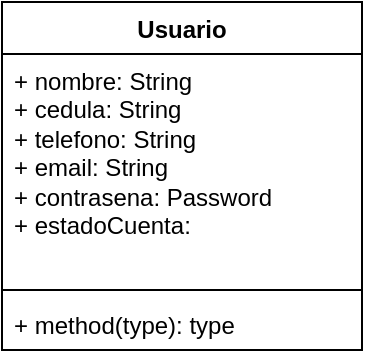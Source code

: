 <mxfile version="26.2.13">
  <diagram name="Página-1" id="UlvU2HE5NF8ueKRIxwhl">
    <mxGraphModel dx="1283" dy="663" grid="1" gridSize="10" guides="1" tooltips="1" connect="1" arrows="1" fold="1" page="1" pageScale="1" pageWidth="827" pageHeight="1169" math="0" shadow="0">
      <root>
        <mxCell id="0" />
        <mxCell id="1" parent="0" />
        <mxCell id="V0KUajpfroAsPHq7mNZ4-1" value="Usuario" style="swimlane;fontStyle=1;align=center;verticalAlign=top;childLayout=stackLayout;horizontal=1;startSize=26;horizontalStack=0;resizeParent=1;resizeParentMax=0;resizeLast=0;collapsible=1;marginBottom=0;whiteSpace=wrap;html=1;" vertex="1" parent="1">
          <mxGeometry x="280" y="70" width="180" height="174" as="geometry" />
        </mxCell>
        <mxCell id="V0KUajpfroAsPHq7mNZ4-2" value="+ nombre: String&lt;div&gt;+ cedula: String&lt;/div&gt;&lt;div&gt;+ telefono: String&lt;/div&gt;&lt;div&gt;+ email: String&lt;/div&gt;&lt;div&gt;+ contrasena: Password&lt;/div&gt;&lt;div&gt;+ estadoCuenta:&amp;nbsp;&lt;/div&gt;" style="text;strokeColor=none;fillColor=none;align=left;verticalAlign=top;spacingLeft=4;spacingRight=4;overflow=hidden;rotatable=0;points=[[0,0.5],[1,0.5]];portConstraint=eastwest;whiteSpace=wrap;html=1;" vertex="1" parent="V0KUajpfroAsPHq7mNZ4-1">
          <mxGeometry y="26" width="180" height="114" as="geometry" />
        </mxCell>
        <mxCell id="V0KUajpfroAsPHq7mNZ4-3" value="" style="line;strokeWidth=1;fillColor=none;align=left;verticalAlign=middle;spacingTop=-1;spacingLeft=3;spacingRight=3;rotatable=0;labelPosition=right;points=[];portConstraint=eastwest;strokeColor=inherit;" vertex="1" parent="V0KUajpfroAsPHq7mNZ4-1">
          <mxGeometry y="140" width="180" height="8" as="geometry" />
        </mxCell>
        <mxCell id="V0KUajpfroAsPHq7mNZ4-4" value="+ method(type): type" style="text;strokeColor=none;fillColor=none;align=left;verticalAlign=top;spacingLeft=4;spacingRight=4;overflow=hidden;rotatable=0;points=[[0,0.5],[1,0.5]];portConstraint=eastwest;whiteSpace=wrap;html=1;" vertex="1" parent="V0KUajpfroAsPHq7mNZ4-1">
          <mxGeometry y="148" width="180" height="26" as="geometry" />
        </mxCell>
      </root>
    </mxGraphModel>
  </diagram>
</mxfile>
